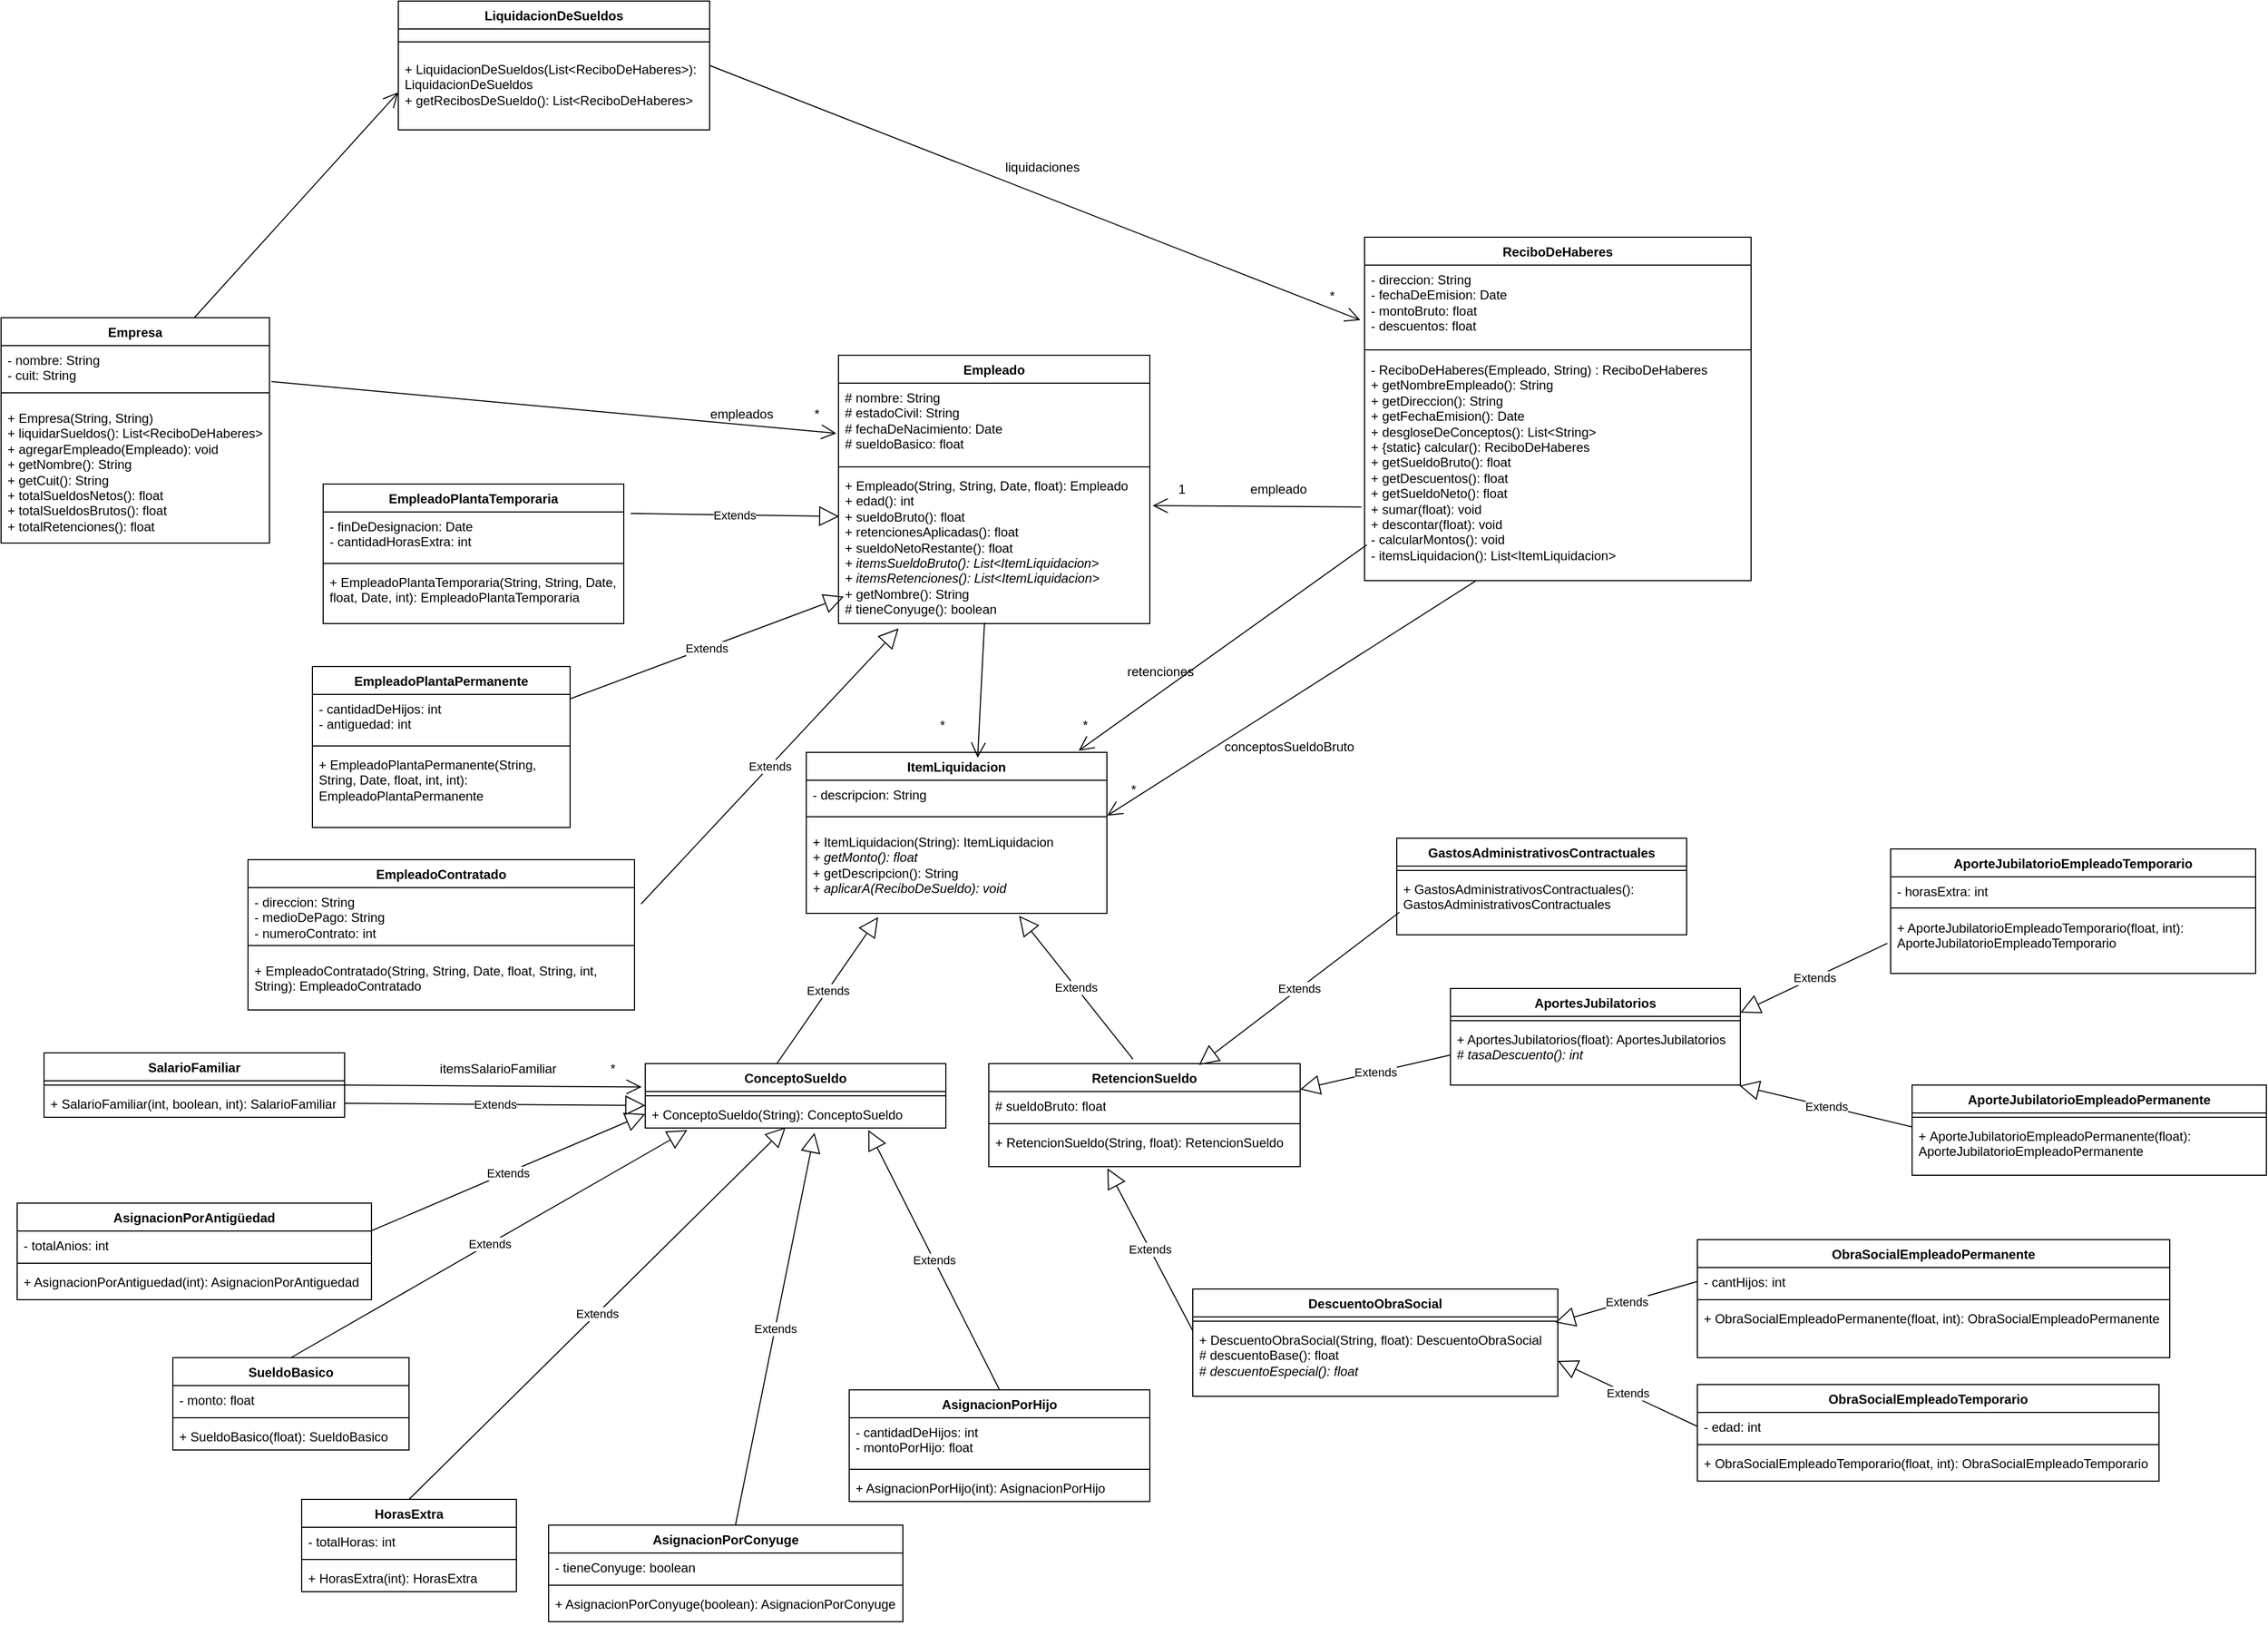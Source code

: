 <mxfile version="24.7.8">
  <diagram id="dvFh13W1wca3gW78rGPV" name="Página-1">
    <mxGraphModel dx="3301" dy="848" grid="1" gridSize="10" guides="1" tooltips="1" connect="1" arrows="1" fold="1" page="1" pageScale="1" pageWidth="827" pageHeight="1169" math="0" shadow="0">
      <root>
        <mxCell id="0" />
        <mxCell id="1" parent="0" />
        <mxCell id="1jrQEB5GdqR0-xiWNW6j-1" value="Empresa" style="swimlane;fontStyle=1;align=center;verticalAlign=top;childLayout=stackLayout;horizontal=1;startSize=26;horizontalStack=0;resizeParent=1;resizeParentMax=0;resizeLast=0;collapsible=1;marginBottom=0;whiteSpace=wrap;html=1;" parent="1" vertex="1">
          <mxGeometry x="-1320" y="375" width="250" height="210" as="geometry" />
        </mxCell>
        <mxCell id="1jrQEB5GdqR0-xiWNW6j-2" value="- nombre: String&lt;div&gt;- cuit: String&lt;/div&gt;&lt;div&gt;&lt;br&gt;&lt;/div&gt;" style="text;strokeColor=none;fillColor=none;align=left;verticalAlign=top;spacingLeft=4;spacingRight=4;overflow=hidden;rotatable=0;points=[[0,0.5],[1,0.5]];portConstraint=eastwest;whiteSpace=wrap;html=1;" parent="1jrQEB5GdqR0-xiWNW6j-1" vertex="1">
          <mxGeometry y="26" width="250" height="34" as="geometry" />
        </mxCell>
        <mxCell id="1jrQEB5GdqR0-xiWNW6j-3" value="" style="line;strokeWidth=1;fillColor=none;align=left;verticalAlign=middle;spacingTop=-1;spacingLeft=3;spacingRight=3;rotatable=0;labelPosition=right;points=[];portConstraint=eastwest;strokeColor=inherit;" parent="1jrQEB5GdqR0-xiWNW6j-1" vertex="1">
          <mxGeometry y="60" width="250" height="20" as="geometry" />
        </mxCell>
        <mxCell id="1jrQEB5GdqR0-xiWNW6j-4" value="&lt;div&gt;+ Empresa(String, String)&lt;/div&gt;&lt;div&gt;+ liquidarSueldos(): List&amp;lt;ReciboDeHaberes&amp;gt;&lt;br&gt;&lt;/div&gt;&lt;div&gt;+ agregarEmpleado(Empleado): void&lt;br&gt;&lt;/div&gt;&lt;div&gt;&lt;div&gt;+ getNombre(): String&lt;/div&gt;&lt;div&gt;+ getCuit(): String&lt;/div&gt;&lt;/div&gt;+ totalSueldosNetos(): float&lt;div&gt;+ totalSueldosBrutos(): float&lt;br&gt;&lt;/div&gt;&lt;div&gt;+ totalRetenciones(): float&lt;/div&gt;" style="text;strokeColor=none;fillColor=none;align=left;verticalAlign=top;spacingLeft=4;spacingRight=4;overflow=hidden;rotatable=0;points=[[0,0.5],[1,0.5]];portConstraint=eastwest;whiteSpace=wrap;html=1;" parent="1jrQEB5GdqR0-xiWNW6j-1" vertex="1">
          <mxGeometry y="80" width="250" height="130" as="geometry" />
        </mxCell>
        <mxCell id="1jrQEB5GdqR0-xiWNW6j-5" value="Empleado" style="swimlane;fontStyle=1;align=center;verticalAlign=top;childLayout=stackLayout;horizontal=1;startSize=26;horizontalStack=0;resizeParent=1;resizeParentMax=0;resizeLast=0;collapsible=1;marginBottom=0;whiteSpace=wrap;html=1;" parent="1" vertex="1">
          <mxGeometry x="-540" y="410" width="290" height="250" as="geometry">
            <mxRectangle x="80" y="360" width="90" height="30" as="alternateBounds" />
          </mxGeometry>
        </mxCell>
        <mxCell id="1jrQEB5GdqR0-xiWNW6j-6" value="# nombre: String&lt;div&gt;# estadoCivil: String&lt;/div&gt;&lt;div&gt;# fechaDeNacimiento: Date&lt;/div&gt;&lt;div&gt;# sueldoBasico: float&lt;/div&gt;" style="text;strokeColor=none;fillColor=none;align=left;verticalAlign=top;spacingLeft=4;spacingRight=4;overflow=hidden;rotatable=0;points=[[0,0.5],[1,0.5]];portConstraint=eastwest;whiteSpace=wrap;html=1;" parent="1jrQEB5GdqR0-xiWNW6j-5" vertex="1">
          <mxGeometry y="26" width="290" height="74" as="geometry" />
        </mxCell>
        <mxCell id="1jrQEB5GdqR0-xiWNW6j-7" value="" style="line;strokeWidth=1;fillColor=none;align=left;verticalAlign=middle;spacingTop=-1;spacingLeft=3;spacingRight=3;rotatable=0;labelPosition=right;points=[];portConstraint=eastwest;strokeColor=inherit;" parent="1jrQEB5GdqR0-xiWNW6j-5" vertex="1">
          <mxGeometry y="100" width="290" height="8" as="geometry" />
        </mxCell>
        <mxCell id="1jrQEB5GdqR0-xiWNW6j-8" value="&lt;div&gt;+ Empleado(String, String, Date, float): Empleado&lt;/div&gt;+ edad(): int&lt;div&gt;+ sueldoBruto(): float&lt;/div&gt;&lt;div&gt;+ retencionesAplicadas(): float&lt;/div&gt;&lt;div&gt;+ sueldoNetoRestante(): float&lt;/div&gt;&lt;div&gt;&lt;i&gt;+ itemsSueldoBruto(): List&amp;lt;ItemLiquidacion&amp;gt;&lt;/i&gt;&lt;/div&gt;&lt;div&gt;&lt;i&gt;+ itemsRetenciones(): List&amp;lt;ItemLiquidacion&amp;gt;&lt;/i&gt;&lt;br&gt;&lt;/div&gt;&lt;div&gt;+ getNombre(): String&lt;/div&gt;&lt;div&gt;# tieneConyuge(): boolean&lt;/div&gt;&lt;div&gt;&lt;br&gt;&lt;/div&gt;" style="text;strokeColor=none;fillColor=none;align=left;verticalAlign=top;spacingLeft=4;spacingRight=4;overflow=hidden;rotatable=0;points=[[0,0.5],[1,0.5]];portConstraint=eastwest;whiteSpace=wrap;html=1;" parent="1jrQEB5GdqR0-xiWNW6j-5" vertex="1">
          <mxGeometry y="108" width="290" height="142" as="geometry" />
        </mxCell>
        <mxCell id="1jrQEB5GdqR0-xiWNW6j-9" value="EmpleadoPlantaPermanente" style="swimlane;fontStyle=1;align=center;verticalAlign=top;childLayout=stackLayout;horizontal=1;startSize=26;horizontalStack=0;resizeParent=1;resizeParentMax=0;resizeLast=0;collapsible=1;marginBottom=0;whiteSpace=wrap;html=1;" parent="1" vertex="1">
          <mxGeometry x="-1030" y="700" width="240" height="150" as="geometry">
            <mxRectangle x="80" y="360" width="90" height="30" as="alternateBounds" />
          </mxGeometry>
        </mxCell>
        <mxCell id="1jrQEB5GdqR0-xiWNW6j-10" value="- cantidadDeHijos: int&lt;div&gt;&lt;div&gt;- antiguedad: int&lt;/div&gt;&lt;/div&gt;" style="text;strokeColor=none;fillColor=none;align=left;verticalAlign=top;spacingLeft=4;spacingRight=4;overflow=hidden;rotatable=0;points=[[0,0.5],[1,0.5]];portConstraint=eastwest;whiteSpace=wrap;html=1;" parent="1jrQEB5GdqR0-xiWNW6j-9" vertex="1">
          <mxGeometry y="26" width="240" height="44" as="geometry" />
        </mxCell>
        <mxCell id="1jrQEB5GdqR0-xiWNW6j-11" value="" style="line;strokeWidth=1;fillColor=none;align=left;verticalAlign=middle;spacingTop=-1;spacingLeft=3;spacingRight=3;rotatable=0;labelPosition=right;points=[];portConstraint=eastwest;strokeColor=inherit;" parent="1jrQEB5GdqR0-xiWNW6j-9" vertex="1">
          <mxGeometry y="70" width="240" height="8" as="geometry" />
        </mxCell>
        <mxCell id="1jrQEB5GdqR0-xiWNW6j-12" value="+ EmpleadoPlantaPermanente(String, String, Date, float, int, int): EmpleadoPlantaPermanente" style="text;strokeColor=none;fillColor=none;align=left;verticalAlign=top;spacingLeft=4;spacingRight=4;overflow=hidden;rotatable=0;points=[[0,0.5],[1,0.5]];portConstraint=eastwest;whiteSpace=wrap;html=1;" parent="1jrQEB5GdqR0-xiWNW6j-9" vertex="1">
          <mxGeometry y="78" width="240" height="72" as="geometry" />
        </mxCell>
        <mxCell id="1jrQEB5GdqR0-xiWNW6j-16" value="EmpleadoPlantaTemporaria" style="swimlane;fontStyle=1;align=center;verticalAlign=top;childLayout=stackLayout;horizontal=1;startSize=26;horizontalStack=0;resizeParent=1;resizeParentMax=0;resizeLast=0;collapsible=1;marginBottom=0;whiteSpace=wrap;html=1;" parent="1" vertex="1">
          <mxGeometry x="-1020" y="530" width="280" height="130" as="geometry">
            <mxRectangle x="80" y="360" width="90" height="30" as="alternateBounds" />
          </mxGeometry>
        </mxCell>
        <mxCell id="1jrQEB5GdqR0-xiWNW6j-17" value="- finDeDesignacion: Date&lt;div&gt;- cantidadHorasExtra: int&lt;/div&gt;" style="text;strokeColor=none;fillColor=none;align=left;verticalAlign=top;spacingLeft=4;spacingRight=4;overflow=hidden;rotatable=0;points=[[0,0.5],[1,0.5]];portConstraint=eastwest;whiteSpace=wrap;html=1;" parent="1jrQEB5GdqR0-xiWNW6j-16" vertex="1">
          <mxGeometry y="26" width="280" height="44" as="geometry" />
        </mxCell>
        <mxCell id="1jrQEB5GdqR0-xiWNW6j-18" value="" style="line;strokeWidth=1;fillColor=none;align=left;verticalAlign=middle;spacingTop=-1;spacingLeft=3;spacingRight=3;rotatable=0;labelPosition=right;points=[];portConstraint=eastwest;strokeColor=inherit;" parent="1jrQEB5GdqR0-xiWNW6j-16" vertex="1">
          <mxGeometry y="70" width="280" height="8" as="geometry" />
        </mxCell>
        <mxCell id="1jrQEB5GdqR0-xiWNW6j-19" value="+ EmpleadoPlantaTemporaria(String, String, Date, float, Date, int): EmpleadoPlantaTemporaria&lt;div&gt;&lt;br&gt;&lt;/div&gt;" style="text;strokeColor=none;fillColor=none;align=left;verticalAlign=top;spacingLeft=4;spacingRight=4;overflow=hidden;rotatable=0;points=[[0,0.5],[1,0.5]];portConstraint=eastwest;whiteSpace=wrap;html=1;" parent="1jrQEB5GdqR0-xiWNW6j-16" vertex="1">
          <mxGeometry y="78" width="280" height="52" as="geometry" />
        </mxCell>
        <mxCell id="1jrQEB5GdqR0-xiWNW6j-20" value="ReciboDeHaberes" style="swimlane;fontStyle=1;align=center;verticalAlign=top;childLayout=stackLayout;horizontal=1;startSize=26;horizontalStack=0;resizeParent=1;resizeParentMax=0;resizeLast=0;collapsible=1;marginBottom=0;whiteSpace=wrap;html=1;" parent="1" vertex="1">
          <mxGeometry x="-50" y="300" width="360" height="320" as="geometry" />
        </mxCell>
        <mxCell id="1jrQEB5GdqR0-xiWNW6j-21" value="&lt;div&gt;- direccion: String&lt;/div&gt;&lt;div&gt;- fechaDeEmision: Date&lt;/div&gt;&lt;div&gt;- montoBruto: float&lt;/div&gt;&lt;div&gt;- descuentos: float&lt;/div&gt;&lt;div&gt;&lt;br&gt;&lt;/div&gt;" style="text;strokeColor=none;fillColor=none;align=left;verticalAlign=top;spacingLeft=4;spacingRight=4;overflow=hidden;rotatable=0;points=[[0,0.5],[1,0.5]];portConstraint=eastwest;whiteSpace=wrap;html=1;" parent="1jrQEB5GdqR0-xiWNW6j-20" vertex="1">
          <mxGeometry y="26" width="360" height="74" as="geometry" />
        </mxCell>
        <mxCell id="1jrQEB5GdqR0-xiWNW6j-22" value="" style="line;strokeWidth=1;fillColor=none;align=left;verticalAlign=middle;spacingTop=-1;spacingLeft=3;spacingRight=3;rotatable=0;labelPosition=right;points=[];portConstraint=eastwest;strokeColor=inherit;" parent="1jrQEB5GdqR0-xiWNW6j-20" vertex="1">
          <mxGeometry y="100" width="360" height="10" as="geometry" />
        </mxCell>
        <mxCell id="1jrQEB5GdqR0-xiWNW6j-23" value="&lt;div&gt;- ReciboDeHaberes(Empleado, String) : ReciboDeHaberes&lt;/div&gt;&lt;div&gt;+ getNombreEmpleado(): String&lt;/div&gt;&lt;div&gt;+ getDireccion(): String&lt;/div&gt;&lt;div&gt;+ getFechaEmision(): Date&lt;/div&gt;&lt;div&gt;+ desgloseDeConceptos(): List&amp;lt;String&amp;gt;&lt;/div&gt;&lt;div&gt;+&amp;nbsp;&lt;span style=&quot;background-color: initial;&quot;&gt;{static}&amp;nbsp;&lt;/span&gt;&lt;span style=&quot;background-color: initial;&quot;&gt;calcular(): ReciboDeHaberes&lt;/span&gt;&lt;/div&gt;&lt;div&gt;&lt;span style=&quot;background-color: initial;&quot;&gt;+ getSueldoBruto(): float&lt;/span&gt;&lt;/div&gt;&lt;div&gt;+ getDescuentos(): float&lt;/div&gt;&lt;div&gt;+ getSueldoNeto(): float&lt;/div&gt;&lt;div&gt;+ sumar(float): void&lt;/div&gt;&lt;div&gt;+ descontar(float): void&lt;/div&gt;&lt;div&gt;- calcularMontos(): void&lt;/div&gt;&lt;div&gt;- itemsLiquidacion(): List&amp;lt;ItemLiquidacion&amp;gt;&lt;/div&gt;&lt;div&gt;&lt;br&gt;&lt;/div&gt;" style="text;strokeColor=none;fillColor=none;align=left;verticalAlign=top;spacingLeft=4;spacingRight=4;overflow=hidden;rotatable=0;points=[[0,0.5],[1,0.5]];portConstraint=eastwest;whiteSpace=wrap;html=1;" parent="1jrQEB5GdqR0-xiWNW6j-20" vertex="1">
          <mxGeometry y="110" width="360" height="210" as="geometry" />
        </mxCell>
        <mxCell id="1jrQEB5GdqR0-xiWNW6j-24" value="ItemLiquidacion" style="swimlane;fontStyle=1;align=center;verticalAlign=top;childLayout=stackLayout;horizontal=1;startSize=26;horizontalStack=0;resizeParent=1;resizeParentMax=0;resizeLast=0;collapsible=1;marginBottom=0;whiteSpace=wrap;html=1;" parent="1" vertex="1">
          <mxGeometry x="-570" y="780" width="280" height="150" as="geometry" />
        </mxCell>
        <mxCell id="1jrQEB5GdqR0-xiWNW6j-25" value="- descripcion: String&lt;div&gt;&lt;br&gt;&lt;/div&gt;" style="text;strokeColor=none;fillColor=none;align=left;verticalAlign=top;spacingLeft=4;spacingRight=4;overflow=hidden;rotatable=0;points=[[0,0.5],[1,0.5]];portConstraint=eastwest;whiteSpace=wrap;html=1;" parent="1jrQEB5GdqR0-xiWNW6j-24" vertex="1">
          <mxGeometry y="26" width="280" height="24" as="geometry" />
        </mxCell>
        <mxCell id="1jrQEB5GdqR0-xiWNW6j-26" value="" style="line;strokeWidth=1;fillColor=none;align=left;verticalAlign=middle;spacingTop=-1;spacingLeft=3;spacingRight=3;rotatable=0;labelPosition=right;points=[];portConstraint=eastwest;strokeColor=inherit;" parent="1jrQEB5GdqR0-xiWNW6j-24" vertex="1">
          <mxGeometry y="50" width="280" height="20" as="geometry" />
        </mxCell>
        <mxCell id="1jrQEB5GdqR0-xiWNW6j-27" value="&lt;div&gt;+ ItemLiquidacion(String): ItemLiquidacion&lt;/div&gt;&lt;div&gt;&lt;i&gt;+ getMonto(): float&lt;/i&gt;&lt;/div&gt;+ getDescripcion(): String&lt;div&gt;&lt;i&gt;+ aplicarA(ReciboDeSueldo): void&lt;/i&gt;&lt;/div&gt;" style="text;strokeColor=none;fillColor=none;align=left;verticalAlign=top;spacingLeft=4;spacingRight=4;overflow=hidden;rotatable=0;points=[[0,0.5],[1,0.5]];portConstraint=eastwest;whiteSpace=wrap;html=1;" parent="1jrQEB5GdqR0-xiWNW6j-24" vertex="1">
          <mxGeometry y="70" width="280" height="80" as="geometry" />
        </mxCell>
        <mxCell id="594M__3pkfpvOSiW5F3G-3" value="ConceptoSueldo" style="swimlane;fontStyle=1;align=center;verticalAlign=top;childLayout=stackLayout;horizontal=1;startSize=26;horizontalStack=0;resizeParent=1;resizeParentMax=0;resizeLast=0;collapsible=1;marginBottom=0;whiteSpace=wrap;html=1;" parent="1" vertex="1">
          <mxGeometry x="-720" y="1070" width="280" height="60" as="geometry" />
        </mxCell>
        <mxCell id="594M__3pkfpvOSiW5F3G-5" value="" style="line;strokeWidth=1;fillColor=none;align=left;verticalAlign=middle;spacingTop=-1;spacingLeft=3;spacingRight=3;rotatable=0;labelPosition=right;points=[];portConstraint=eastwest;strokeColor=inherit;" parent="594M__3pkfpvOSiW5F3G-3" vertex="1">
          <mxGeometry y="26" width="280" height="8" as="geometry" />
        </mxCell>
        <mxCell id="594M__3pkfpvOSiW5F3G-6" value="+ ConceptoSueldo(String): ConceptoSueldo" style="text;strokeColor=none;fillColor=none;align=left;verticalAlign=top;spacingLeft=4;spacingRight=4;overflow=hidden;rotatable=0;points=[[0,0.5],[1,0.5]];portConstraint=eastwest;whiteSpace=wrap;html=1;" parent="594M__3pkfpvOSiW5F3G-3" vertex="1">
          <mxGeometry y="34" width="280" height="26" as="geometry" />
        </mxCell>
        <mxCell id="594M__3pkfpvOSiW5F3G-7" value="RetencionSueldo" style="swimlane;fontStyle=1;align=center;verticalAlign=top;childLayout=stackLayout;horizontal=1;startSize=26;horizontalStack=0;resizeParent=1;resizeParentMax=0;resizeLast=0;collapsible=1;marginBottom=0;whiteSpace=wrap;html=1;" parent="1" vertex="1">
          <mxGeometry x="-400" y="1070" width="290" height="96" as="geometry" />
        </mxCell>
        <mxCell id="594M__3pkfpvOSiW5F3G-115" value="# sueldoBruto: float" style="text;strokeColor=none;fillColor=none;align=left;verticalAlign=top;spacingLeft=4;spacingRight=4;overflow=hidden;rotatable=0;points=[[0,0.5],[1,0.5]];portConstraint=eastwest;whiteSpace=wrap;html=1;" parent="594M__3pkfpvOSiW5F3G-7" vertex="1">
          <mxGeometry y="26" width="290" height="26" as="geometry" />
        </mxCell>
        <mxCell id="594M__3pkfpvOSiW5F3G-9" value="" style="line;strokeWidth=1;fillColor=none;align=left;verticalAlign=middle;spacingTop=-1;spacingLeft=3;spacingRight=3;rotatable=0;labelPosition=right;points=[];portConstraint=eastwest;strokeColor=inherit;" parent="594M__3pkfpvOSiW5F3G-7" vertex="1">
          <mxGeometry y="52" width="290" height="8" as="geometry" />
        </mxCell>
        <mxCell id="594M__3pkfpvOSiW5F3G-10" value="+ RetencionSueldo(String, float): RetencionSueldo" style="text;strokeColor=none;fillColor=none;align=left;verticalAlign=top;spacingLeft=4;spacingRight=4;overflow=hidden;rotatable=0;points=[[0,0.5],[1,0.5]];portConstraint=eastwest;whiteSpace=wrap;html=1;" parent="594M__3pkfpvOSiW5F3G-7" vertex="1">
          <mxGeometry y="60" width="290" height="36" as="geometry" />
        </mxCell>
        <mxCell id="594M__3pkfpvOSiW5F3G-12" value="SalarioFamiliar" style="swimlane;fontStyle=1;align=center;verticalAlign=top;childLayout=stackLayout;horizontal=1;startSize=26;horizontalStack=0;resizeParent=1;resizeParentMax=0;resizeLast=0;collapsible=1;marginBottom=0;whiteSpace=wrap;html=1;" parent="1" vertex="1">
          <mxGeometry x="-1280" y="1060" width="280" height="60" as="geometry" />
        </mxCell>
        <mxCell id="594M__3pkfpvOSiW5F3G-14" value="" style="line;strokeWidth=1;fillColor=none;align=left;verticalAlign=middle;spacingTop=-1;spacingLeft=3;spacingRight=3;rotatable=0;labelPosition=right;points=[];portConstraint=eastwest;strokeColor=inherit;" parent="594M__3pkfpvOSiW5F3G-12" vertex="1">
          <mxGeometry y="26" width="280" height="8" as="geometry" />
        </mxCell>
        <mxCell id="594M__3pkfpvOSiW5F3G-15" value="+ SalarioFamiliar(int, boolean, int): SalarioFamiliar" style="text;strokeColor=none;fillColor=none;align=left;verticalAlign=top;spacingLeft=4;spacingRight=4;overflow=hidden;rotatable=0;points=[[0,0.5],[1,0.5]];portConstraint=eastwest;whiteSpace=wrap;html=1;" parent="594M__3pkfpvOSiW5F3G-12" vertex="1">
          <mxGeometry y="34" width="280" height="26" as="geometry" />
        </mxCell>
        <mxCell id="594M__3pkfpvOSiW5F3G-16" value="SueldoBasico" style="swimlane;fontStyle=1;align=center;verticalAlign=top;childLayout=stackLayout;horizontal=1;startSize=26;horizontalStack=0;resizeParent=1;resizeParentMax=0;resizeLast=0;collapsible=1;marginBottom=0;whiteSpace=wrap;html=1;" parent="1" vertex="1">
          <mxGeometry x="-1160" y="1344" width="220" height="86" as="geometry" />
        </mxCell>
        <mxCell id="594M__3pkfpvOSiW5F3G-17" value="- monto: float" style="text;strokeColor=none;fillColor=none;align=left;verticalAlign=top;spacingLeft=4;spacingRight=4;overflow=hidden;rotatable=0;points=[[0,0.5],[1,0.5]];portConstraint=eastwest;whiteSpace=wrap;html=1;" parent="594M__3pkfpvOSiW5F3G-16" vertex="1">
          <mxGeometry y="26" width="220" height="26" as="geometry" />
        </mxCell>
        <mxCell id="594M__3pkfpvOSiW5F3G-18" value="" style="line;strokeWidth=1;fillColor=none;align=left;verticalAlign=middle;spacingTop=-1;spacingLeft=3;spacingRight=3;rotatable=0;labelPosition=right;points=[];portConstraint=eastwest;strokeColor=inherit;" parent="594M__3pkfpvOSiW5F3G-16" vertex="1">
          <mxGeometry y="52" width="220" height="8" as="geometry" />
        </mxCell>
        <mxCell id="594M__3pkfpvOSiW5F3G-19" value="+ SueldoBasico(float): SueldoBasico" style="text;strokeColor=none;fillColor=none;align=left;verticalAlign=top;spacingLeft=4;spacingRight=4;overflow=hidden;rotatable=0;points=[[0,0.5],[1,0.5]];portConstraint=eastwest;whiteSpace=wrap;html=1;" parent="594M__3pkfpvOSiW5F3G-16" vertex="1">
          <mxGeometry y="60" width="220" height="26" as="geometry" />
        </mxCell>
        <mxCell id="594M__3pkfpvOSiW5F3G-20" value="AsignacionPorAntigüedad" style="swimlane;fontStyle=1;align=center;verticalAlign=top;childLayout=stackLayout;horizontal=1;startSize=26;horizontalStack=0;resizeParent=1;resizeParentMax=0;resizeLast=0;collapsible=1;marginBottom=0;whiteSpace=wrap;html=1;" parent="1" vertex="1">
          <mxGeometry x="-1305" y="1200" width="330" height="90" as="geometry" />
        </mxCell>
        <mxCell id="594M__3pkfpvOSiW5F3G-21" value="- totalAnios: int" style="text;strokeColor=none;fillColor=none;align=left;verticalAlign=top;spacingLeft=4;spacingRight=4;overflow=hidden;rotatable=0;points=[[0,0.5],[1,0.5]];portConstraint=eastwest;whiteSpace=wrap;html=1;" parent="594M__3pkfpvOSiW5F3G-20" vertex="1">
          <mxGeometry y="26" width="330" height="26" as="geometry" />
        </mxCell>
        <mxCell id="594M__3pkfpvOSiW5F3G-22" value="" style="line;strokeWidth=1;fillColor=none;align=left;verticalAlign=middle;spacingTop=-1;spacingLeft=3;spacingRight=3;rotatable=0;labelPosition=right;points=[];portConstraint=eastwest;strokeColor=inherit;" parent="594M__3pkfpvOSiW5F3G-20" vertex="1">
          <mxGeometry y="52" width="330" height="8" as="geometry" />
        </mxCell>
        <mxCell id="594M__3pkfpvOSiW5F3G-23" value="+ AsignacionPorAntiguedad(int): AsignacionPorAntiguedad" style="text;strokeColor=none;fillColor=none;align=left;verticalAlign=top;spacingLeft=4;spacingRight=4;overflow=hidden;rotatable=0;points=[[0,0.5],[1,0.5]];portConstraint=eastwest;whiteSpace=wrap;html=1;" parent="594M__3pkfpvOSiW5F3G-20" vertex="1">
          <mxGeometry y="60" width="330" height="30" as="geometry" />
        </mxCell>
        <mxCell id="594M__3pkfpvOSiW5F3G-24" value="AsignacionPorConyuge" style="swimlane;fontStyle=1;align=center;verticalAlign=top;childLayout=stackLayout;horizontal=1;startSize=26;horizontalStack=0;resizeParent=1;resizeParentMax=0;resizeLast=0;collapsible=1;marginBottom=0;whiteSpace=wrap;html=1;" parent="1" vertex="1">
          <mxGeometry x="-810" y="1500" width="330" height="90" as="geometry" />
        </mxCell>
        <mxCell id="594M__3pkfpvOSiW5F3G-25" value="- tieneConyuge: boolean" style="text;strokeColor=none;fillColor=none;align=left;verticalAlign=top;spacingLeft=4;spacingRight=4;overflow=hidden;rotatable=0;points=[[0,0.5],[1,0.5]];portConstraint=eastwest;whiteSpace=wrap;html=1;" parent="594M__3pkfpvOSiW5F3G-24" vertex="1">
          <mxGeometry y="26" width="330" height="26" as="geometry" />
        </mxCell>
        <mxCell id="594M__3pkfpvOSiW5F3G-26" value="" style="line;strokeWidth=1;fillColor=none;align=left;verticalAlign=middle;spacingTop=-1;spacingLeft=3;spacingRight=3;rotatable=0;labelPosition=right;points=[];portConstraint=eastwest;strokeColor=inherit;" parent="594M__3pkfpvOSiW5F3G-24" vertex="1">
          <mxGeometry y="52" width="330" height="8" as="geometry" />
        </mxCell>
        <mxCell id="594M__3pkfpvOSiW5F3G-27" value="+ AsignacionPorConyuge(boolean): AsignacionPorConyuge" style="text;strokeColor=none;fillColor=none;align=left;verticalAlign=top;spacingLeft=4;spacingRight=4;overflow=hidden;rotatable=0;points=[[0,0.5],[1,0.5]];portConstraint=eastwest;whiteSpace=wrap;html=1;" parent="594M__3pkfpvOSiW5F3G-24" vertex="1">
          <mxGeometry y="60" width="330" height="30" as="geometry" />
        </mxCell>
        <mxCell id="594M__3pkfpvOSiW5F3G-28" value="AsignacionPorHijo" style="swimlane;fontStyle=1;align=center;verticalAlign=top;childLayout=stackLayout;horizontal=1;startSize=26;horizontalStack=0;resizeParent=1;resizeParentMax=0;resizeLast=0;collapsible=1;marginBottom=0;whiteSpace=wrap;html=1;" parent="1" vertex="1">
          <mxGeometry x="-530" y="1374" width="280" height="104" as="geometry" />
        </mxCell>
        <mxCell id="594M__3pkfpvOSiW5F3G-29" value="- cantidadDeHijos: int&lt;div&gt;- montoPorHijo: float&lt;/div&gt;" style="text;strokeColor=none;fillColor=none;align=left;verticalAlign=top;spacingLeft=4;spacingRight=4;overflow=hidden;rotatable=0;points=[[0,0.5],[1,0.5]];portConstraint=eastwest;whiteSpace=wrap;html=1;" parent="594M__3pkfpvOSiW5F3G-28" vertex="1">
          <mxGeometry y="26" width="280" height="44" as="geometry" />
        </mxCell>
        <mxCell id="594M__3pkfpvOSiW5F3G-30" value="" style="line;strokeWidth=1;fillColor=none;align=left;verticalAlign=middle;spacingTop=-1;spacingLeft=3;spacingRight=3;rotatable=0;labelPosition=right;points=[];portConstraint=eastwest;strokeColor=inherit;" parent="594M__3pkfpvOSiW5F3G-28" vertex="1">
          <mxGeometry y="70" width="280" height="8" as="geometry" />
        </mxCell>
        <mxCell id="594M__3pkfpvOSiW5F3G-31" value="+ AsignacionPorHijo(int): AsignacionPorHijo" style="text;strokeColor=none;fillColor=none;align=left;verticalAlign=top;spacingLeft=4;spacingRight=4;overflow=hidden;rotatable=0;points=[[0,0.5],[1,0.5]];portConstraint=eastwest;whiteSpace=wrap;html=1;" parent="594M__3pkfpvOSiW5F3G-28" vertex="1">
          <mxGeometry y="78" width="280" height="26" as="geometry" />
        </mxCell>
        <mxCell id="594M__3pkfpvOSiW5F3G-32" value="HorasExtra" style="swimlane;fontStyle=1;align=center;verticalAlign=top;childLayout=stackLayout;horizontal=1;startSize=26;horizontalStack=0;resizeParent=1;resizeParentMax=0;resizeLast=0;collapsible=1;marginBottom=0;whiteSpace=wrap;html=1;" parent="1" vertex="1">
          <mxGeometry x="-1040" y="1476" width="200" height="86" as="geometry" />
        </mxCell>
        <mxCell id="594M__3pkfpvOSiW5F3G-33" value="- totalHoras: int" style="text;strokeColor=none;fillColor=none;align=left;verticalAlign=top;spacingLeft=4;spacingRight=4;overflow=hidden;rotatable=0;points=[[0,0.5],[1,0.5]];portConstraint=eastwest;whiteSpace=wrap;html=1;" parent="594M__3pkfpvOSiW5F3G-32" vertex="1">
          <mxGeometry y="26" width="200" height="26" as="geometry" />
        </mxCell>
        <mxCell id="594M__3pkfpvOSiW5F3G-34" value="" style="line;strokeWidth=1;fillColor=none;align=left;verticalAlign=middle;spacingTop=-1;spacingLeft=3;spacingRight=3;rotatable=0;labelPosition=right;points=[];portConstraint=eastwest;strokeColor=inherit;" parent="594M__3pkfpvOSiW5F3G-32" vertex="1">
          <mxGeometry y="52" width="200" height="8" as="geometry" />
        </mxCell>
        <mxCell id="594M__3pkfpvOSiW5F3G-35" value="+ HorasExtra(int): HorasExtra" style="text;strokeColor=none;fillColor=none;align=left;verticalAlign=top;spacingLeft=4;spacingRight=4;overflow=hidden;rotatable=0;points=[[0,0.5],[1,0.5]];portConstraint=eastwest;whiteSpace=wrap;html=1;" parent="594M__3pkfpvOSiW5F3G-32" vertex="1">
          <mxGeometry y="60" width="200" height="26" as="geometry" />
        </mxCell>
        <mxCell id="594M__3pkfpvOSiW5F3G-45" value="" style="endArrow=open;endFill=1;endSize=12;html=1;rounded=0;entryX=0.57;entryY=0.033;entryDx=0;entryDy=0;entryPerimeter=0;exitX=0.469;exitY=0.994;exitDx=0;exitDy=0;exitPerimeter=0;" parent="1" source="1jrQEB5GdqR0-xiWNW6j-8" target="1jrQEB5GdqR0-xiWNW6j-24" edge="1">
          <mxGeometry width="160" relative="1" as="geometry">
            <mxPoint x="70" y="470" as="sourcePoint" />
            <mxPoint x="-380" y="620" as="targetPoint" />
          </mxGeometry>
        </mxCell>
        <mxCell id="594M__3pkfpvOSiW5F3G-46" value="*" style="text;html=1;align=center;verticalAlign=middle;whiteSpace=wrap;rounded=0;" parent="1" vertex="1">
          <mxGeometry x="-473.5" y="740" width="60" height="30" as="geometry" />
        </mxCell>
        <mxCell id="594M__3pkfpvOSiW5F3G-49" value="Extends" style="endArrow=block;endSize=16;endFill=0;html=1;rounded=0;exitX=0.5;exitY=0;exitDx=0;exitDy=0;entryX=0.14;entryY=1.076;entryDx=0;entryDy=0;entryPerimeter=0;" parent="1" source="594M__3pkfpvOSiW5F3G-16" target="594M__3pkfpvOSiW5F3G-6" edge="1">
          <mxGeometry width="160" relative="1" as="geometry">
            <mxPoint x="-500" y="1170" as="sourcePoint" />
            <mxPoint x="-690" y="1150" as="targetPoint" />
          </mxGeometry>
        </mxCell>
        <mxCell id="594M__3pkfpvOSiW5F3G-50" value="Extends" style="endArrow=block;endSize=16;endFill=0;html=1;rounded=0;exitX=0.5;exitY=0;exitDx=0;exitDy=0;entryX=0.467;entryY=0.975;entryDx=0;entryDy=0;entryPerimeter=0;" parent="1" source="594M__3pkfpvOSiW5F3G-32" target="594M__3pkfpvOSiW5F3G-6" edge="1">
          <mxGeometry width="160" relative="1" as="geometry">
            <mxPoint x="-800" y="1360" as="sourcePoint" />
            <mxPoint x="-610" y="1100" as="targetPoint" />
          </mxGeometry>
        </mxCell>
        <mxCell id="594M__3pkfpvOSiW5F3G-51" value="Extends" style="endArrow=block;endSize=16;endFill=0;html=1;rounded=0;entryX=0.563;entryY=1.171;entryDx=0;entryDy=0;entryPerimeter=0;" parent="1" source="594M__3pkfpvOSiW5F3G-24" target="594M__3pkfpvOSiW5F3G-6" edge="1">
          <mxGeometry width="160" relative="1" as="geometry">
            <mxPoint x="-615" y="1310" as="sourcePoint" />
            <mxPoint x="-620" y="1159" as="targetPoint" />
          </mxGeometry>
        </mxCell>
        <mxCell id="594M__3pkfpvOSiW5F3G-52" value="Extends" style="endArrow=block;endSize=16;endFill=0;html=1;rounded=0;exitX=0.997;exitY=0.005;exitDx=0;exitDy=0;entryX=0;entryY=0.5;entryDx=0;entryDy=0;exitPerimeter=0;" parent="1" source="594M__3pkfpvOSiW5F3G-21" target="594M__3pkfpvOSiW5F3G-6" edge="1">
          <mxGeometry width="160" relative="1" as="geometry">
            <mxPoint x="-800" y="1360" as="sourcePoint" />
            <mxPoint x="-655" y="1154" as="targetPoint" />
          </mxGeometry>
        </mxCell>
        <mxCell id="594M__3pkfpvOSiW5F3G-53" value="Extends" style="endArrow=block;endSize=16;endFill=0;html=1;rounded=0;exitX=1;exitY=0.5;exitDx=0;exitDy=0;entryX=0;entryY=0.5;entryDx=0;entryDy=0;" parent="1" source="594M__3pkfpvOSiW5F3G-15" edge="1">
          <mxGeometry width="160" relative="1" as="geometry">
            <mxPoint x="-940" y="1240" as="sourcePoint" />
            <mxPoint x="-720" y="1109" as="targetPoint" />
          </mxGeometry>
        </mxCell>
        <mxCell id="594M__3pkfpvOSiW5F3G-54" value="Extends" style="endArrow=block;endSize=16;endFill=0;html=1;rounded=0;entryX=0.742;entryY=1.071;entryDx=0;entryDy=0;exitX=0.5;exitY=0;exitDx=0;exitDy=0;entryPerimeter=0;" parent="1" source="594M__3pkfpvOSiW5F3G-28" target="594M__3pkfpvOSiW5F3G-6" edge="1">
          <mxGeometry width="160" relative="1" as="geometry">
            <mxPoint x="-350" y="1230" as="sourcePoint" />
            <mxPoint x="-550" y="1110" as="targetPoint" />
          </mxGeometry>
        </mxCell>
        <mxCell id="594M__3pkfpvOSiW5F3G-56" value="Extends" style="endArrow=block;endSize=16;endFill=0;html=1;rounded=0;entryX=0.239;entryY=1.043;entryDx=0;entryDy=0;exitX=0.438;exitY=0;exitDx=0;exitDy=0;entryPerimeter=0;exitPerimeter=0;" parent="1" source="594M__3pkfpvOSiW5F3G-3" target="1jrQEB5GdqR0-xiWNW6j-27" edge="1">
          <mxGeometry width="160" relative="1" as="geometry">
            <mxPoint x="-340" y="1250" as="sourcePoint" />
            <mxPoint x="-540" y="1120" as="targetPoint" />
          </mxGeometry>
        </mxCell>
        <mxCell id="594M__3pkfpvOSiW5F3G-57" value="Extends" style="endArrow=block;endSize=16;endFill=0;html=1;rounded=0;entryX=0.708;entryY=1.029;entryDx=0;entryDy=0;exitX=0.463;exitY=-0.043;exitDx=0;exitDy=0;entryPerimeter=0;exitPerimeter=0;" parent="1" source="594M__3pkfpvOSiW5F3G-7" target="1jrQEB5GdqR0-xiWNW6j-27" edge="1">
          <mxGeometry width="160" relative="1" as="geometry">
            <mxPoint x="-630" y="1070" as="sourcePoint" />
            <mxPoint x="-475" y="919" as="targetPoint" />
          </mxGeometry>
        </mxCell>
        <mxCell id="594M__3pkfpvOSiW5F3G-58" value="DescuentoObraSocial" style="swimlane;fontStyle=1;align=center;verticalAlign=top;childLayout=stackLayout;horizontal=1;startSize=26;horizontalStack=0;resizeParent=1;resizeParentMax=0;resizeLast=0;collapsible=1;marginBottom=0;whiteSpace=wrap;html=1;" parent="1" vertex="1">
          <mxGeometry x="-210" y="1280" width="340" height="100" as="geometry" />
        </mxCell>
        <mxCell id="594M__3pkfpvOSiW5F3G-60" value="" style="line;strokeWidth=1;fillColor=none;align=left;verticalAlign=middle;spacingTop=-1;spacingLeft=3;spacingRight=3;rotatable=0;labelPosition=right;points=[];portConstraint=eastwest;strokeColor=inherit;" parent="594M__3pkfpvOSiW5F3G-58" vertex="1">
          <mxGeometry y="26" width="340" height="8" as="geometry" />
        </mxCell>
        <mxCell id="594M__3pkfpvOSiW5F3G-61" value="+ DescuentoObraSocial(String, float): DescuentoObraSocial&lt;div&gt;# descuentoBase(): float&lt;/div&gt;&lt;div&gt;#&amp;nbsp;&lt;i&gt;descuentoEspecial(): float&lt;/i&gt;&lt;/div&gt;" style="text;strokeColor=none;fillColor=none;align=left;verticalAlign=top;spacingLeft=4;spacingRight=4;overflow=hidden;rotatable=0;points=[[0,0.5],[1,0.5]];portConstraint=eastwest;whiteSpace=wrap;html=1;" parent="594M__3pkfpvOSiW5F3G-58" vertex="1">
          <mxGeometry y="34" width="340" height="66" as="geometry" />
        </mxCell>
        <mxCell id="594M__3pkfpvOSiW5F3G-62" value="AportesJubilatorios" style="swimlane;fontStyle=1;align=center;verticalAlign=top;childLayout=stackLayout;horizontal=1;startSize=26;horizontalStack=0;resizeParent=1;resizeParentMax=0;resizeLast=0;collapsible=1;marginBottom=0;whiteSpace=wrap;html=1;" parent="1" vertex="1">
          <mxGeometry x="30" y="1000" width="270" height="90" as="geometry" />
        </mxCell>
        <mxCell id="594M__3pkfpvOSiW5F3G-64" value="" style="line;strokeWidth=1;fillColor=none;align=left;verticalAlign=middle;spacingTop=-1;spacingLeft=3;spacingRight=3;rotatable=0;labelPosition=right;points=[];portConstraint=eastwest;strokeColor=inherit;" parent="594M__3pkfpvOSiW5F3G-62" vertex="1">
          <mxGeometry y="26" width="270" height="8" as="geometry" />
        </mxCell>
        <mxCell id="594M__3pkfpvOSiW5F3G-65" value="&lt;div&gt;+ AportesJubilatorios(float): AportesJubilatorios&lt;/div&gt;# &lt;i&gt;tasaDescuento(): int&lt;/i&gt;" style="text;strokeColor=none;fillColor=none;align=left;verticalAlign=top;spacingLeft=4;spacingRight=4;overflow=hidden;rotatable=0;points=[[0,0.5],[1,0.5]];portConstraint=eastwest;whiteSpace=wrap;html=1;" parent="594M__3pkfpvOSiW5F3G-62" vertex="1">
          <mxGeometry y="34" width="270" height="56" as="geometry" />
        </mxCell>
        <mxCell id="594M__3pkfpvOSiW5F3G-66" value="Extends" style="endArrow=block;endSize=16;endFill=0;html=1;rounded=0;entryX=0.381;entryY=1.044;entryDx=0;entryDy=0;entryPerimeter=0;exitX=0;exitY=0.5;exitDx=0;exitDy=0;" parent="1" target="594M__3pkfpvOSiW5F3G-10" edge="1">
          <mxGeometry width="160" relative="1" as="geometry">
            <mxPoint x="-210" y="1319" as="sourcePoint" />
            <mxPoint x="-580" y="1156" as="targetPoint" />
          </mxGeometry>
        </mxCell>
        <mxCell id="594M__3pkfpvOSiW5F3G-67" value="Extends" style="endArrow=block;endSize=16;endFill=0;html=1;rounded=0;entryX=1;entryY=0.25;entryDx=0;entryDy=0;exitX=0;exitY=0.5;exitDx=0;exitDy=0;" parent="1" source="594M__3pkfpvOSiW5F3G-65" target="594M__3pkfpvOSiW5F3G-7" edge="1">
          <mxGeometry width="160" relative="1" as="geometry">
            <mxPoint x="50" y="989.0" as="sourcePoint" />
            <mxPoint x="-89" y="1311" as="targetPoint" />
          </mxGeometry>
        </mxCell>
        <mxCell id="594M__3pkfpvOSiW5F3G-68" value="ObraSocialEmpleadoPermanente" style="swimlane;fontStyle=1;align=center;verticalAlign=top;childLayout=stackLayout;horizontal=1;startSize=26;horizontalStack=0;resizeParent=1;resizeParentMax=0;resizeLast=0;collapsible=1;marginBottom=0;whiteSpace=wrap;html=1;" parent="1" vertex="1">
          <mxGeometry x="260" y="1234" width="440" height="110" as="geometry" />
        </mxCell>
        <mxCell id="594M__3pkfpvOSiW5F3G-69" value="- cantHijos: int" style="text;strokeColor=none;fillColor=none;align=left;verticalAlign=top;spacingLeft=4;spacingRight=4;overflow=hidden;rotatable=0;points=[[0,0.5],[1,0.5]];portConstraint=eastwest;whiteSpace=wrap;html=1;" parent="594M__3pkfpvOSiW5F3G-68" vertex="1">
          <mxGeometry y="26" width="440" height="26" as="geometry" />
        </mxCell>
        <mxCell id="594M__3pkfpvOSiW5F3G-70" value="" style="line;strokeWidth=1;fillColor=none;align=left;verticalAlign=middle;spacingTop=-1;spacingLeft=3;spacingRight=3;rotatable=0;labelPosition=right;points=[];portConstraint=eastwest;strokeColor=inherit;" parent="594M__3pkfpvOSiW5F3G-68" vertex="1">
          <mxGeometry y="52" width="440" height="8" as="geometry" />
        </mxCell>
        <mxCell id="594M__3pkfpvOSiW5F3G-71" value="+ ObraSocialEmpleadoPermanente(float, int): ObraSocialEmpleadoPermanente" style="text;strokeColor=none;fillColor=none;align=left;verticalAlign=top;spacingLeft=4;spacingRight=4;overflow=hidden;rotatable=0;points=[[0,0.5],[1,0.5]];portConstraint=eastwest;whiteSpace=wrap;html=1;" parent="594M__3pkfpvOSiW5F3G-68" vertex="1">
          <mxGeometry y="60" width="440" height="50" as="geometry" />
        </mxCell>
        <mxCell id="594M__3pkfpvOSiW5F3G-72" value="ObraSocialEmpleadoTemporario" style="swimlane;fontStyle=1;align=center;verticalAlign=top;childLayout=stackLayout;horizontal=1;startSize=26;horizontalStack=0;resizeParent=1;resizeParentMax=0;resizeLast=0;collapsible=1;marginBottom=0;whiteSpace=wrap;html=1;" parent="1" vertex="1">
          <mxGeometry x="260" y="1369" width="430" height="90" as="geometry" />
        </mxCell>
        <mxCell id="594M__3pkfpvOSiW5F3G-73" value="- edad: int" style="text;strokeColor=none;fillColor=none;align=left;verticalAlign=top;spacingLeft=4;spacingRight=4;overflow=hidden;rotatable=0;points=[[0,0.5],[1,0.5]];portConstraint=eastwest;whiteSpace=wrap;html=1;" parent="594M__3pkfpvOSiW5F3G-72" vertex="1">
          <mxGeometry y="26" width="430" height="26" as="geometry" />
        </mxCell>
        <mxCell id="594M__3pkfpvOSiW5F3G-74" value="" style="line;strokeWidth=1;fillColor=none;align=left;verticalAlign=middle;spacingTop=-1;spacingLeft=3;spacingRight=3;rotatable=0;labelPosition=right;points=[];portConstraint=eastwest;strokeColor=inherit;" parent="594M__3pkfpvOSiW5F3G-72" vertex="1">
          <mxGeometry y="52" width="430" height="8" as="geometry" />
        </mxCell>
        <mxCell id="594M__3pkfpvOSiW5F3G-75" value="+&amp;nbsp;&lt;span style=&quot;text-align: center;&quot;&gt;ObraSocialEmpleadoTemporario(float, int):&amp;nbsp;&lt;/span&gt;&lt;span style=&quot;text-align: center;&quot;&gt;ObraSocialEmpleadoTemporario&lt;/span&gt;&lt;div&gt;&lt;span style=&quot;text-align: center;&quot;&gt;&lt;br&gt;&lt;/span&gt;&lt;/div&gt;" style="text;strokeColor=none;fillColor=none;align=left;verticalAlign=top;spacingLeft=4;spacingRight=4;overflow=hidden;rotatable=0;points=[[0,0.5],[1,0.5]];portConstraint=eastwest;whiteSpace=wrap;html=1;" parent="594M__3pkfpvOSiW5F3G-72" vertex="1">
          <mxGeometry y="60" width="430" height="30" as="geometry" />
        </mxCell>
        <mxCell id="594M__3pkfpvOSiW5F3G-76" value="AporteJubilatorioEmpleadoPermanente" style="swimlane;fontStyle=1;align=center;verticalAlign=top;childLayout=stackLayout;horizontal=1;startSize=26;horizontalStack=0;resizeParent=1;resizeParentMax=0;resizeLast=0;collapsible=1;marginBottom=0;whiteSpace=wrap;html=1;" parent="1" vertex="1">
          <mxGeometry x="460" y="1090" width="330" height="84" as="geometry" />
        </mxCell>
        <mxCell id="594M__3pkfpvOSiW5F3G-78" value="" style="line;strokeWidth=1;fillColor=none;align=left;verticalAlign=middle;spacingTop=-1;spacingLeft=3;spacingRight=3;rotatable=0;labelPosition=right;points=[];portConstraint=eastwest;strokeColor=inherit;" parent="594M__3pkfpvOSiW5F3G-76" vertex="1">
          <mxGeometry y="26" width="330" height="8" as="geometry" />
        </mxCell>
        <mxCell id="594M__3pkfpvOSiW5F3G-79" value="+&amp;nbsp;&lt;span style=&quot;text-align: center;&quot;&gt;AporteJubilatorioEmpleadoPermanente(float):&amp;nbsp;&lt;/span&gt;&lt;div&gt;&lt;span style=&quot;text-align: center;&quot;&gt;AporteJubilatorioEmpleadoPermanente&lt;/span&gt;&lt;/div&gt;" style="text;strokeColor=none;fillColor=none;align=left;verticalAlign=top;spacingLeft=4;spacingRight=4;overflow=hidden;rotatable=0;points=[[0,0.5],[1,0.5]];portConstraint=eastwest;whiteSpace=wrap;html=1;" parent="594M__3pkfpvOSiW5F3G-76" vertex="1">
          <mxGeometry y="34" width="330" height="50" as="geometry" />
        </mxCell>
        <mxCell id="594M__3pkfpvOSiW5F3G-80" value="AporteJubilatorioEmpleadoTemporario" style="swimlane;fontStyle=1;align=center;verticalAlign=top;childLayout=stackLayout;horizontal=1;startSize=26;horizontalStack=0;resizeParent=1;resizeParentMax=0;resizeLast=0;collapsible=1;marginBottom=0;whiteSpace=wrap;html=1;" parent="1" vertex="1">
          <mxGeometry x="440" y="870" width="340" height="116" as="geometry" />
        </mxCell>
        <mxCell id="PE-NNGiZVICqs4RCgUVz-22" value="- horasExtra: int" style="text;strokeColor=none;fillColor=none;align=left;verticalAlign=top;spacingLeft=4;spacingRight=4;overflow=hidden;rotatable=0;points=[[0,0.5],[1,0.5]];portConstraint=eastwest;whiteSpace=wrap;html=1;" parent="594M__3pkfpvOSiW5F3G-80" vertex="1">
          <mxGeometry y="26" width="340" height="24" as="geometry" />
        </mxCell>
        <mxCell id="594M__3pkfpvOSiW5F3G-82" value="" style="line;strokeWidth=1;fillColor=none;align=left;verticalAlign=middle;spacingTop=-1;spacingLeft=3;spacingRight=3;rotatable=0;labelPosition=right;points=[];portConstraint=eastwest;strokeColor=inherit;" parent="594M__3pkfpvOSiW5F3G-80" vertex="1">
          <mxGeometry y="50" width="340" height="10" as="geometry" />
        </mxCell>
        <mxCell id="594M__3pkfpvOSiW5F3G-83" value="+ AporteJubilatorioEmpleadoTemporario(float, int): AporteJubilatorioEmpleadoTemporario" style="text;strokeColor=none;fillColor=none;align=left;verticalAlign=top;spacingLeft=4;spacingRight=4;overflow=hidden;rotatable=0;points=[[0,0.5],[1,0.5]];portConstraint=eastwest;whiteSpace=wrap;html=1;" parent="594M__3pkfpvOSiW5F3G-80" vertex="1">
          <mxGeometry y="60" width="340" height="56" as="geometry" />
        </mxCell>
        <mxCell id="594M__3pkfpvOSiW5F3G-84" value="Extends" style="endArrow=block;endSize=16;endFill=0;html=1;rounded=0;exitX=0;exitY=0.5;exitDx=0;exitDy=0;entryX=0.993;entryY=0.199;entryDx=0;entryDy=0;entryPerimeter=0;" parent="1" source="594M__3pkfpvOSiW5F3G-69" edge="1">
          <mxGeometry width="160" relative="1" as="geometry">
            <mxPoint x="-180" y="1417" as="sourcePoint" />
            <mxPoint x="127.62" y="1311.174" as="targetPoint" />
          </mxGeometry>
        </mxCell>
        <mxCell id="594M__3pkfpvOSiW5F3G-85" value="Extends" style="endArrow=block;endSize=16;endFill=0;html=1;rounded=0;entryX=1;entryY=0.5;entryDx=0;entryDy=0;exitX=0;exitY=0.5;exitDx=0;exitDy=0;" parent="1" source="594M__3pkfpvOSiW5F3G-73" target="594M__3pkfpvOSiW5F3G-61" edge="1">
          <mxGeometry width="160" relative="1" as="geometry">
            <mxPoint x="-422" y="1603" as="sourcePoint" />
            <mxPoint x="-216" y="1507" as="targetPoint" />
          </mxGeometry>
        </mxCell>
        <mxCell id="594M__3pkfpvOSiW5F3G-86" value="Extends" style="endArrow=block;endSize=16;endFill=0;html=1;rounded=0;entryX=0.997;entryY=1.01;entryDx=0;entryDy=0;exitX=0;exitY=0.5;exitDx=0;exitDy=0;entryPerimeter=0;" parent="1" target="594M__3pkfpvOSiW5F3G-65" edge="1">
          <mxGeometry width="160" relative="1" as="geometry">
            <mxPoint x="460" y="1129" as="sourcePoint" />
            <mxPoint x="-180" y="1506" as="targetPoint" />
          </mxGeometry>
        </mxCell>
        <mxCell id="594M__3pkfpvOSiW5F3G-87" value="Extends" style="endArrow=block;endSize=16;endFill=0;html=1;rounded=0;entryX=1;entryY=0.25;entryDx=0;entryDy=0;exitX=-0.009;exitY=0.845;exitDx=0;exitDy=0;exitPerimeter=0;" parent="1" target="594M__3pkfpvOSiW5F3G-62" edge="1">
          <mxGeometry width="160" relative="1" as="geometry">
            <mxPoint x="436.94" y="957.97" as="sourcePoint" />
            <mxPoint x="210" y="989.0" as="targetPoint" />
          </mxGeometry>
        </mxCell>
        <mxCell id="594M__3pkfpvOSiW5F3G-88" value="Extends" style="endArrow=block;endSize=16;endFill=0;html=1;rounded=0;entryX=0.002;entryY=0.297;entryDx=0;entryDy=0;exitX=1.023;exitY=0.032;exitDx=0;exitDy=0;entryPerimeter=0;exitPerimeter=0;" parent="1" source="1jrQEB5GdqR0-xiWNW6j-17" target="1jrQEB5GdqR0-xiWNW6j-8" edge="1">
          <mxGeometry width="160" relative="1" as="geometry">
            <mxPoint x="-76" y="1220" as="sourcePoint" />
            <mxPoint x="-435" y="919" as="targetPoint" />
          </mxGeometry>
        </mxCell>
        <mxCell id="594M__3pkfpvOSiW5F3G-89" value="Extends" style="endArrow=block;endSize=16;endFill=0;html=1;rounded=0;entryX=0.017;entryY=0.823;entryDx=0;entryDy=0;entryPerimeter=0;" parent="1" source="1jrQEB5GdqR0-xiWNW6j-9" target="1jrQEB5GdqR0-xiWNW6j-8" edge="1">
          <mxGeometry width="160" relative="1" as="geometry">
            <mxPoint x="-12" y="464" as="sourcePoint" />
            <mxPoint x="-220" y="523" as="targetPoint" />
          </mxGeometry>
        </mxCell>
        <mxCell id="594M__3pkfpvOSiW5F3G-90" value="" style="endArrow=open;endFill=1;endSize=12;html=1;rounded=0;entryX=-0.007;entryY=0.631;entryDx=0;entryDy=0;entryPerimeter=0;exitX=1.007;exitY=0.985;exitDx=0;exitDy=0;exitPerimeter=0;" parent="1" source="1jrQEB5GdqR0-xiWNW6j-2" target="1jrQEB5GdqR0-xiWNW6j-6" edge="1">
          <mxGeometry width="160" relative="1" as="geometry">
            <mxPoint x="-332" y="669" as="sourcePoint" />
            <mxPoint x="-420" y="823" as="targetPoint" />
          </mxGeometry>
        </mxCell>
        <mxCell id="594M__3pkfpvOSiW5F3G-91" value="empleados" style="text;html=1;align=center;verticalAlign=middle;whiteSpace=wrap;rounded=0;" parent="1" vertex="1">
          <mxGeometry x="-660" y="450" width="60" height="30" as="geometry" />
        </mxCell>
        <mxCell id="594M__3pkfpvOSiW5F3G-93" value="" style="endArrow=open;endFill=1;endSize=12;html=1;rounded=0;entryX=-0.021;entryY=-0.163;entryDx=0;entryDy=0;entryPerimeter=0;" parent="1" edge="1">
          <mxGeometry width="160" relative="1" as="geometry">
            <mxPoint x="-1000" y="1090" as="sourcePoint" />
            <mxPoint x="-723.36" y="1091.762" as="targetPoint" />
          </mxGeometry>
        </mxCell>
        <mxCell id="594M__3pkfpvOSiW5F3G-94" value="itemsSalarioFamiliar" style="text;html=1;align=center;verticalAlign=middle;whiteSpace=wrap;rounded=0;" parent="1" vertex="1">
          <mxGeometry x="-887" y="1060" width="60" height="30" as="geometry" />
        </mxCell>
        <mxCell id="594M__3pkfpvOSiW5F3G-95" value="*" style="text;html=1;align=center;verticalAlign=middle;whiteSpace=wrap;rounded=0;" parent="1" vertex="1">
          <mxGeometry x="-780" y="1060" width="60" height="30" as="geometry" />
        </mxCell>
        <mxCell id="594M__3pkfpvOSiW5F3G-97" value="LiquidacionDeSueldos" style="swimlane;fontStyle=1;align=center;verticalAlign=top;childLayout=stackLayout;horizontal=1;startSize=26;horizontalStack=0;resizeParent=1;resizeParentMax=0;resizeLast=0;collapsible=1;marginBottom=0;whiteSpace=wrap;html=1;" parent="1" vertex="1">
          <mxGeometry x="-950" y="80" width="290" height="120" as="geometry" />
        </mxCell>
        <mxCell id="594M__3pkfpvOSiW5F3G-99" value="" style="line;strokeWidth=1;fillColor=none;align=left;verticalAlign=middle;spacingTop=-1;spacingLeft=3;spacingRight=3;rotatable=0;labelPosition=right;points=[];portConstraint=eastwest;strokeColor=inherit;" parent="594M__3pkfpvOSiW5F3G-97" vertex="1">
          <mxGeometry y="26" width="290" height="24" as="geometry" />
        </mxCell>
        <mxCell id="594M__3pkfpvOSiW5F3G-100" value="&lt;div&gt;+ LiquidacionDeSueldos(List&amp;lt;ReciboDeHaberes&amp;gt;): LiquidacionDeSueldos&lt;/div&gt;+&amp;nbsp;getRecibosDeSueldo(): List&amp;lt;ReciboDeHaberes&amp;gt;" style="text;strokeColor=none;fillColor=none;align=left;verticalAlign=top;spacingLeft=4;spacingRight=4;overflow=hidden;rotatable=0;points=[[0,0.5],[1,0.5]];portConstraint=eastwest;whiteSpace=wrap;html=1;" parent="594M__3pkfpvOSiW5F3G-97" vertex="1">
          <mxGeometry y="50" width="290" height="70" as="geometry" />
        </mxCell>
        <mxCell id="594M__3pkfpvOSiW5F3G-101" value="" style="endArrow=open;endFill=1;endSize=12;html=1;rounded=0;entryX=-0.011;entryY=0.693;entryDx=0;entryDy=0;entryPerimeter=0;exitX=1;exitY=0.5;exitDx=0;exitDy=0;" parent="1" source="594M__3pkfpvOSiW5F3G-97" target="1jrQEB5GdqR0-xiWNW6j-21" edge="1">
          <mxGeometry width="160" relative="1" as="geometry">
            <mxPoint x="-510" y="150" as="sourcePoint" />
            <mxPoint x="-431" y="515" as="targetPoint" />
          </mxGeometry>
        </mxCell>
        <mxCell id="594M__3pkfpvOSiW5F3G-102" value="liquidaciones" style="text;html=1;align=center;verticalAlign=middle;whiteSpace=wrap;rounded=0;" parent="1" vertex="1">
          <mxGeometry x="-380" y="220" width="60" height="30" as="geometry" />
        </mxCell>
        <mxCell id="594M__3pkfpvOSiW5F3G-103" value="*" style="text;html=1;align=center;verticalAlign=middle;whiteSpace=wrap;rounded=0;" parent="1" vertex="1">
          <mxGeometry x="-110" y="340" width="60" height="30" as="geometry" />
        </mxCell>
        <mxCell id="594M__3pkfpvOSiW5F3G-105" value="" style="endArrow=open;endFill=1;endSize=12;html=1;rounded=0;entryX=0;entryY=0.5;entryDx=0;entryDy=0;exitX=0.72;exitY=0;exitDx=0;exitDy=0;exitPerimeter=0;" parent="1" source="1jrQEB5GdqR0-xiWNW6j-1" target="594M__3pkfpvOSiW5F3G-100" edge="1">
          <mxGeometry width="160" relative="1" as="geometry">
            <mxPoint x="-500" y="160" as="sourcePoint" />
            <mxPoint x="-263" y="172" as="targetPoint" />
          </mxGeometry>
        </mxCell>
        <mxCell id="PE-NNGiZVICqs4RCgUVz-2" value="empleado" style="text;html=1;align=center;verticalAlign=middle;whiteSpace=wrap;rounded=0;" parent="1" vertex="1">
          <mxGeometry x="-160" y="520" width="60" height="30" as="geometry" />
        </mxCell>
        <mxCell id="PE-NNGiZVICqs4RCgUVz-3" value="1" style="text;html=1;align=center;verticalAlign=middle;whiteSpace=wrap;rounded=0;" parent="1" vertex="1">
          <mxGeometry x="-250" y="520" width="60" height="30" as="geometry" />
        </mxCell>
        <mxCell id="PE-NNGiZVICqs4RCgUVz-4" value="*" style="text;html=1;align=center;verticalAlign=middle;whiteSpace=wrap;rounded=0;" parent="1" vertex="1">
          <mxGeometry x="-590" y="450" width="60" height="30" as="geometry" />
        </mxCell>
        <mxCell id="PE-NNGiZVICqs4RCgUVz-10" value="retenciones" style="text;html=1;align=center;verticalAlign=middle;whiteSpace=wrap;rounded=0;" parent="1" vertex="1">
          <mxGeometry x="-270" y="690" width="60" height="30" as="geometry" />
        </mxCell>
        <mxCell id="PE-NNGiZVICqs4RCgUVz-11" value="*" style="text;html=1;align=center;verticalAlign=middle;whiteSpace=wrap;rounded=0;" parent="1" vertex="1">
          <mxGeometry x="-340" y="740" width="60" height="30" as="geometry" />
        </mxCell>
        <mxCell id="PE-NNGiZVICqs4RCgUVz-12" value="" style="endArrow=open;endFill=1;endSize=12;html=1;rounded=0;entryX=0.906;entryY=-0.01;entryDx=0;entryDy=0;exitX=0.006;exitY=0.841;exitDx=0;exitDy=0;exitPerimeter=0;entryPerimeter=0;" parent="1" source="1jrQEB5GdqR0-xiWNW6j-23" target="1jrQEB5GdqR0-xiWNW6j-24" edge="1">
          <mxGeometry width="160" relative="1" as="geometry">
            <mxPoint x="-432" y="669" as="sourcePoint" />
            <mxPoint x="-420" y="823" as="targetPoint" />
          </mxGeometry>
        </mxCell>
        <mxCell id="PE-NNGiZVICqs4RCgUVz-13" value="" style="endArrow=open;endFill=1;endSize=12;html=1;rounded=0;entryX=1.001;entryY=0.451;entryDx=0;entryDy=0;exitX=0.288;exitY=1.001;exitDx=0;exitDy=0;exitPerimeter=0;entryPerimeter=0;" parent="1" source="1jrQEB5GdqR0-xiWNW6j-23" target="1jrQEB5GdqR0-xiWNW6j-26" edge="1">
          <mxGeometry width="160" relative="1" as="geometry">
            <mxPoint x="4" y="683" as="sourcePoint" />
            <mxPoint x="-300" y="820" as="targetPoint" />
          </mxGeometry>
        </mxCell>
        <mxCell id="PE-NNGiZVICqs4RCgUVz-14" value="conceptosSueldoBruto" style="text;html=1;align=center;verticalAlign=middle;whiteSpace=wrap;rounded=0;" parent="1" vertex="1">
          <mxGeometry x="-150" y="760" width="60" height="30" as="geometry" />
        </mxCell>
        <mxCell id="PE-NNGiZVICqs4RCgUVz-15" value="*" style="text;html=1;align=center;verticalAlign=middle;whiteSpace=wrap;rounded=0;" parent="1" vertex="1">
          <mxGeometry x="-295" y="800" width="60" height="30" as="geometry" />
        </mxCell>
        <mxCell id="PE-NNGiZVICqs4RCgUVz-18" style="edgeStyle=orthogonalEdgeStyle;rounded=0;orthogonalLoop=1;jettySize=auto;html=1;exitX=0.5;exitY=1;exitDx=0;exitDy=0;" parent="1" source="PE-NNGiZVICqs4RCgUVz-14" target="PE-NNGiZVICqs4RCgUVz-14" edge="1">
          <mxGeometry relative="1" as="geometry" />
        </mxCell>
        <mxCell id="PE-NNGiZVICqs4RCgUVz-19" value="" style="endArrow=open;endFill=1;endSize=12;html=1;rounded=0;entryX=1.009;entryY=0.226;entryDx=0;entryDy=0;exitX=-0.008;exitY=0.673;exitDx=0;exitDy=0;exitPerimeter=0;entryPerimeter=0;" parent="1" source="1jrQEB5GdqR0-xiWNW6j-23" target="1jrQEB5GdqR0-xiWNW6j-8" edge="1">
          <mxGeometry width="160" relative="1" as="geometry">
            <mxPoint x="-38" y="597" as="sourcePoint" />
            <mxPoint x="-326" y="819" as="targetPoint" />
          </mxGeometry>
        </mxCell>
        <mxCell id="yxdRU0VJ0fTXrwlNH4k1-1" value="EmpleadoContratado" style="swimlane;fontStyle=1;align=center;verticalAlign=top;childLayout=stackLayout;horizontal=1;startSize=26;horizontalStack=0;resizeParent=1;resizeParentMax=0;resizeLast=0;collapsible=1;marginBottom=0;whiteSpace=wrap;html=1;" vertex="1" parent="1">
          <mxGeometry x="-1090" y="880" width="360" height="140" as="geometry">
            <mxRectangle x="80" y="360" width="90" height="30" as="alternateBounds" />
          </mxGeometry>
        </mxCell>
        <mxCell id="yxdRU0VJ0fTXrwlNH4k1-2" value="- direccion: String&lt;div&gt;- medioDePago: String&lt;/div&gt;&lt;div&gt;- numeroContrato: int&lt;/div&gt;" style="text;strokeColor=none;fillColor=none;align=left;verticalAlign=top;spacingLeft=4;spacingRight=4;overflow=hidden;rotatable=0;points=[[0,0.5],[1,0.5]];portConstraint=eastwest;whiteSpace=wrap;html=1;" vertex="1" parent="yxdRU0VJ0fTXrwlNH4k1-1">
          <mxGeometry y="26" width="360" height="44" as="geometry" />
        </mxCell>
        <mxCell id="yxdRU0VJ0fTXrwlNH4k1-3" value="" style="line;strokeWidth=1;fillColor=none;align=left;verticalAlign=middle;spacingTop=-1;spacingLeft=3;spacingRight=3;rotatable=0;labelPosition=right;points=[];portConstraint=eastwest;strokeColor=inherit;" vertex="1" parent="yxdRU0VJ0fTXrwlNH4k1-1">
          <mxGeometry y="70" width="360" height="20" as="geometry" />
        </mxCell>
        <mxCell id="yxdRU0VJ0fTXrwlNH4k1-4" value="+ EmpleadoContratado(String, String, Date, float, String, int, String): EmpleadoContratado" style="text;strokeColor=none;fillColor=none;align=left;verticalAlign=top;spacingLeft=4;spacingRight=4;overflow=hidden;rotatable=0;points=[[0,0.5],[1,0.5]];portConstraint=eastwest;whiteSpace=wrap;html=1;" vertex="1" parent="yxdRU0VJ0fTXrwlNH4k1-1">
          <mxGeometry y="90" width="360" height="50" as="geometry" />
        </mxCell>
        <mxCell id="yxdRU0VJ0fTXrwlNH4k1-5" value="Extends" style="endArrow=block;endSize=16;endFill=0;html=1;rounded=0;entryX=0.193;entryY=1.032;entryDx=0;entryDy=0;entryPerimeter=0;exitX=1.017;exitY=0.346;exitDx=0;exitDy=0;exitPerimeter=0;" edge="1" parent="1" source="yxdRU0VJ0fTXrwlNH4k1-2" target="1jrQEB5GdqR0-xiWNW6j-8">
          <mxGeometry width="160" relative="1" as="geometry">
            <mxPoint x="-780" y="737" as="sourcePoint" />
            <mxPoint x="-525" y="645" as="targetPoint" />
          </mxGeometry>
        </mxCell>
        <mxCell id="yxdRU0VJ0fTXrwlNH4k1-7" value="GastosAdministrativosContractuales" style="swimlane;fontStyle=1;align=center;verticalAlign=top;childLayout=stackLayout;horizontal=1;startSize=26;horizontalStack=0;resizeParent=1;resizeParentMax=0;resizeLast=0;collapsible=1;marginBottom=0;whiteSpace=wrap;html=1;" vertex="1" parent="1">
          <mxGeometry x="-20" y="860" width="270" height="90" as="geometry" />
        </mxCell>
        <mxCell id="yxdRU0VJ0fTXrwlNH4k1-8" value="" style="line;strokeWidth=1;fillColor=none;align=left;verticalAlign=middle;spacingTop=-1;spacingLeft=3;spacingRight=3;rotatable=0;labelPosition=right;points=[];portConstraint=eastwest;strokeColor=inherit;" vertex="1" parent="yxdRU0VJ0fTXrwlNH4k1-7">
          <mxGeometry y="26" width="270" height="8" as="geometry" />
        </mxCell>
        <mxCell id="yxdRU0VJ0fTXrwlNH4k1-9" value="&lt;div&gt;+ GastosAdministrativosContractuales():&amp;nbsp;&lt;/div&gt;&lt;div&gt;&lt;span style=&quot;background-color: initial;&quot;&gt;GastosAdministrativosContractuales&lt;/span&gt;&lt;/div&gt;" style="text;strokeColor=none;fillColor=none;align=left;verticalAlign=top;spacingLeft=4;spacingRight=4;overflow=hidden;rotatable=0;points=[[0,0.5],[1,0.5]];portConstraint=eastwest;whiteSpace=wrap;html=1;" vertex="1" parent="yxdRU0VJ0fTXrwlNH4k1-7">
          <mxGeometry y="34" width="270" height="56" as="geometry" />
        </mxCell>
        <mxCell id="yxdRU0VJ0fTXrwlNH4k1-10" value="Extends" style="endArrow=block;endSize=16;endFill=0;html=1;rounded=0;entryX=0.675;entryY=0.013;entryDx=0;entryDy=0;exitX=0.009;exitY=0.625;exitDx=0;exitDy=0;entryPerimeter=0;exitPerimeter=0;" edge="1" parent="1" source="yxdRU0VJ0fTXrwlNH4k1-9" target="594M__3pkfpvOSiW5F3G-7">
          <mxGeometry width="160" relative="1" as="geometry">
            <mxPoint x="40" y="1072" as="sourcePoint" />
            <mxPoint x="-100" y="1104" as="targetPoint" />
          </mxGeometry>
        </mxCell>
      </root>
    </mxGraphModel>
  </diagram>
</mxfile>
